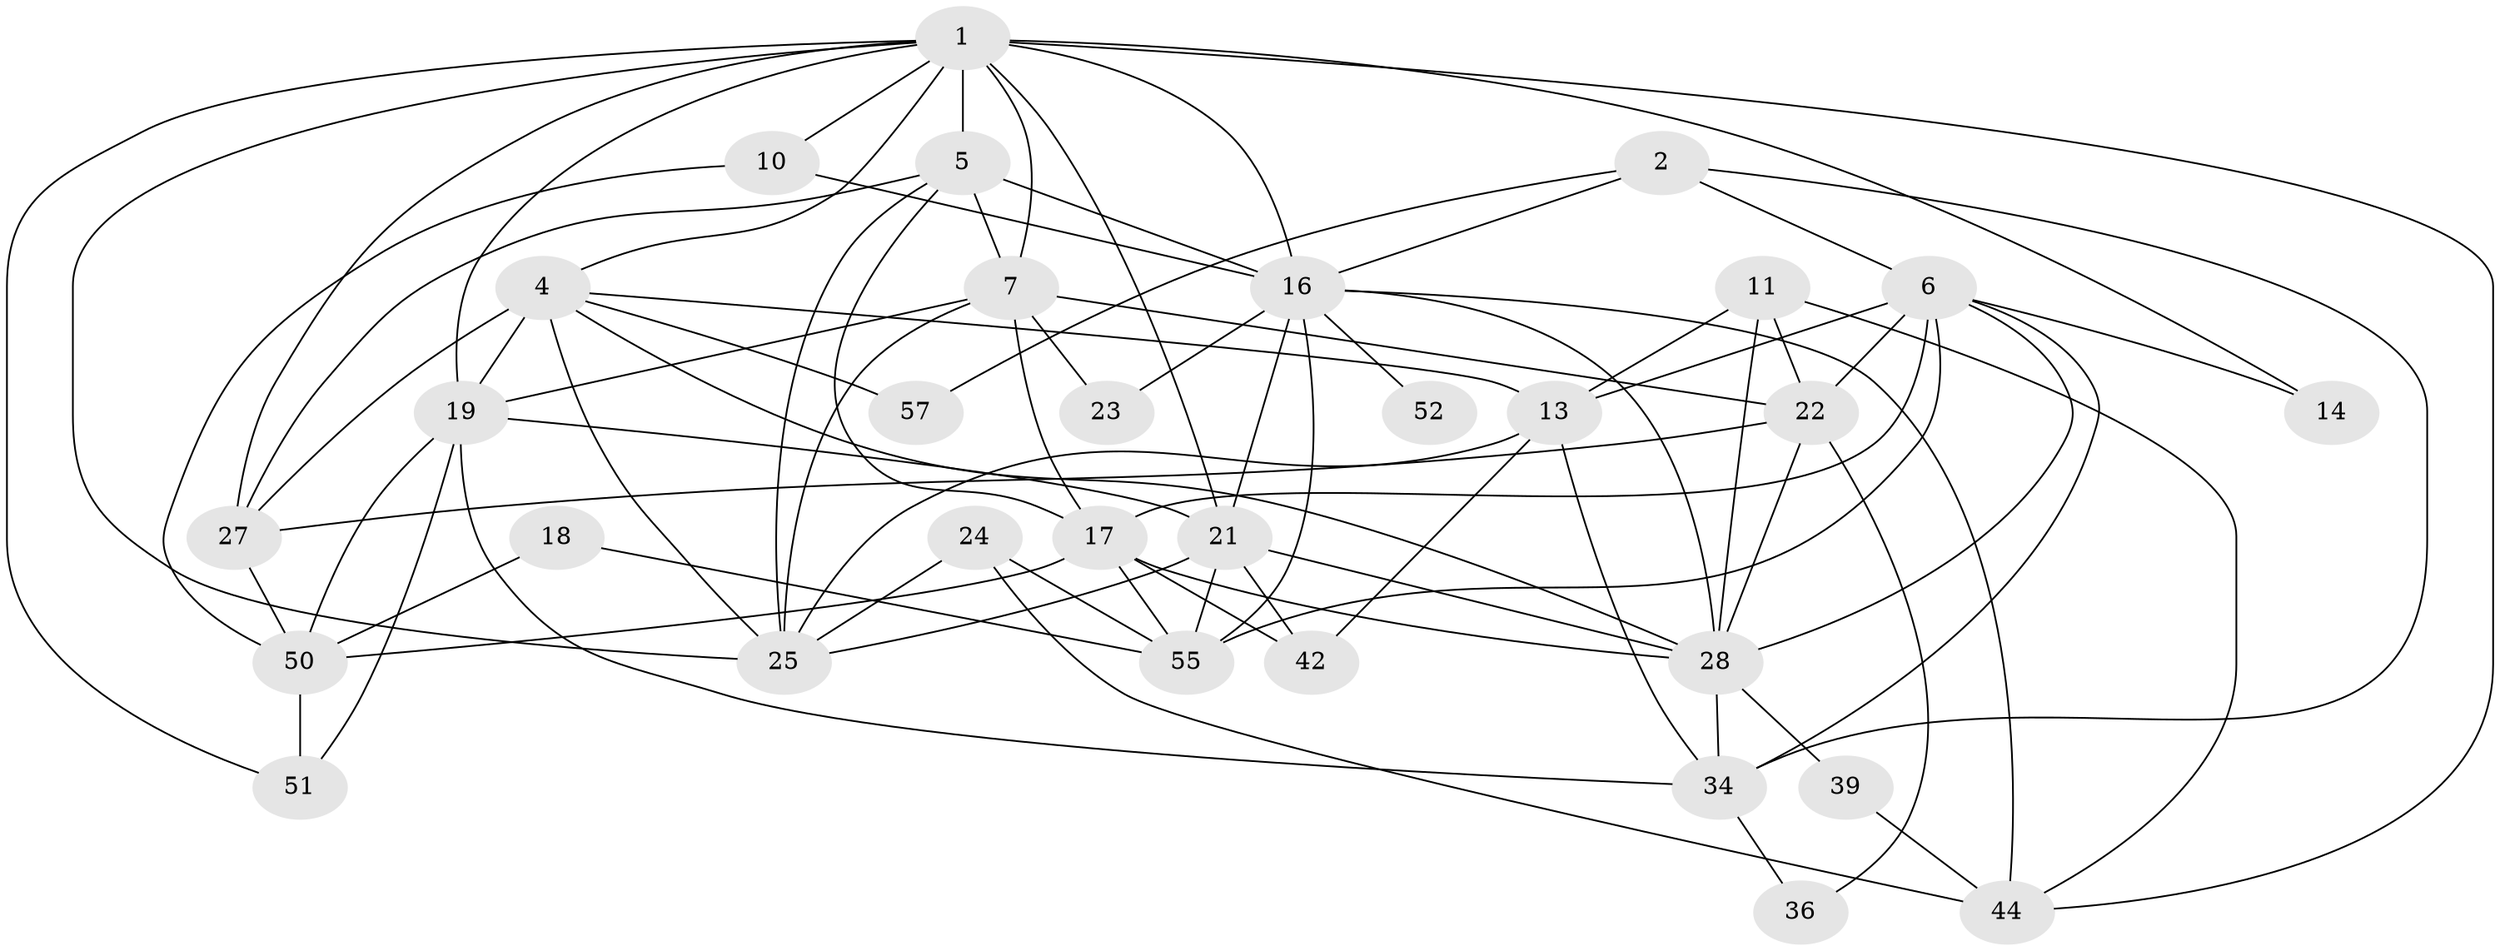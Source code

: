 // original degree distribution, {3: 0.24193548387096775, 2: 0.16129032258064516, 5: 0.22580645161290322, 4: 0.22580645161290322, 6: 0.0967741935483871, 7: 0.04838709677419355}
// Generated by graph-tools (version 1.1) at 2025/15/03/09/25 04:15:14]
// undirected, 31 vertices, 80 edges
graph export_dot {
graph [start="1"]
  node [color=gray90,style=filled];
  1 [super="+3+8+45"];
  2 [super="+41"];
  4 [super="+59"];
  5 [super="+12"];
  6 [super="+26+9"];
  7 [super="+33"];
  10;
  11;
  13 [super="+32+49"];
  14;
  16 [super="+43+29+20"];
  17 [super="+58+47"];
  18;
  19 [super="+46"];
  21 [super="+37"];
  22 [super="+35"];
  23;
  24;
  25 [super="+61"];
  27 [super="+30+31"];
  28 [super="+60"];
  34 [super="+40"];
  36;
  39;
  42;
  44 [super="+48"];
  50 [super="+54"];
  51;
  52;
  55;
  57;
  1 -- 5;
  1 -- 10;
  1 -- 44 [weight=2];
  1 -- 14;
  1 -- 21;
  1 -- 19;
  1 -- 51;
  1 -- 7;
  1 -- 16;
  1 -- 27;
  1 -- 4;
  1 -- 25;
  2 -- 57;
  2 -- 34;
  2 -- 6;
  2 -- 16;
  4 -- 28;
  4 -- 57;
  4 -- 19;
  4 -- 27;
  4 -- 25;
  4 -- 13;
  5 -- 17;
  5 -- 7;
  5 -- 27 [weight=2];
  5 -- 16 [weight=3];
  5 -- 25;
  6 -- 13 [weight=3];
  6 -- 14;
  6 -- 17;
  6 -- 55;
  6 -- 22;
  6 -- 34;
  6 -- 28;
  7 -- 17;
  7 -- 19;
  7 -- 23;
  7 -- 25;
  7 -- 22;
  10 -- 50;
  10 -- 16 [weight=2];
  11 -- 13;
  11 -- 44;
  11 -- 28;
  11 -- 22;
  13 -- 34;
  13 -- 42;
  13 -- 25;
  16 -- 28;
  16 -- 44;
  16 -- 52 [weight=2];
  16 -- 21;
  16 -- 55;
  16 -- 23;
  17 -- 55;
  17 -- 42;
  17 -- 28;
  17 -- 50;
  18 -- 50;
  18 -- 55;
  19 -- 21;
  19 -- 34;
  19 -- 51;
  19 -- 50;
  21 -- 55 [weight=2];
  21 -- 25;
  21 -- 42;
  21 -- 28;
  22 -- 28;
  22 -- 36;
  22 -- 27;
  24 -- 55;
  24 -- 44 [weight=2];
  24 -- 25;
  27 -- 50;
  28 -- 34;
  28 -- 39;
  34 -- 36;
  39 -- 44;
  50 -- 51;
}
